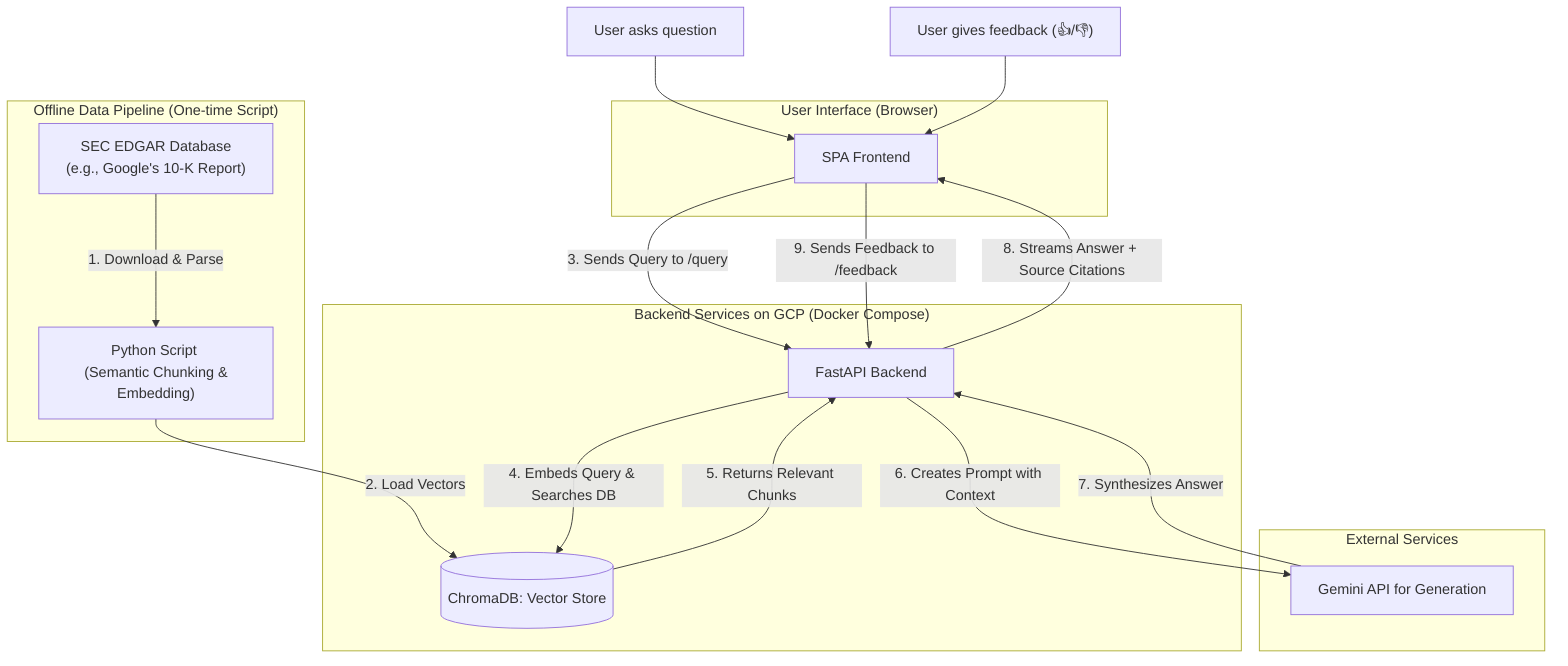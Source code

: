 graph TD
    subgraph "User Interface (Browser)"
        SPA[SPA Frontend]
    end

    subgraph "Backend Services on GCP (Docker Compose)"
        API[FastAPI Backend]
        VectorDB[(ChromaDB: Vector Store)]
    end

    subgraph "External Services"
        LLM[Gemini API for Generation]
    end
    
    subgraph "Offline Data Pipeline (One-time Script)"
        Source["SEC EDGAR Database <br> (e.g., Google's 10-K Report)"] -- "1. Download & Parse" --> Preprocessing
        Preprocessing["Python Script <br> (Semantic Chunking & Embedding)"] -- "2. Load Vectors" --> VectorDB
    end

    %% Main Query Flow
    UserQuery["User asks question"] --> SPA
    SPA -- "3. Sends Query to /query" --> API
    API -- "4. Embeds Query & Searches DB" --> VectorDB
    VectorDB -- "5. Returns Relevant Chunks" --> API
    API -- "6. Creates Prompt with Context" --> LLM
    LLM -- "7. Synthesizes Answer" --> API
    API -- "8. Streams Answer + Source Citations" --> SPA

    %% User Feedback Flow
    Feedback["User gives feedback (👍/👎)"] --> SPA
    SPA -- "9. Sends Feedback to /feedback" --> API
